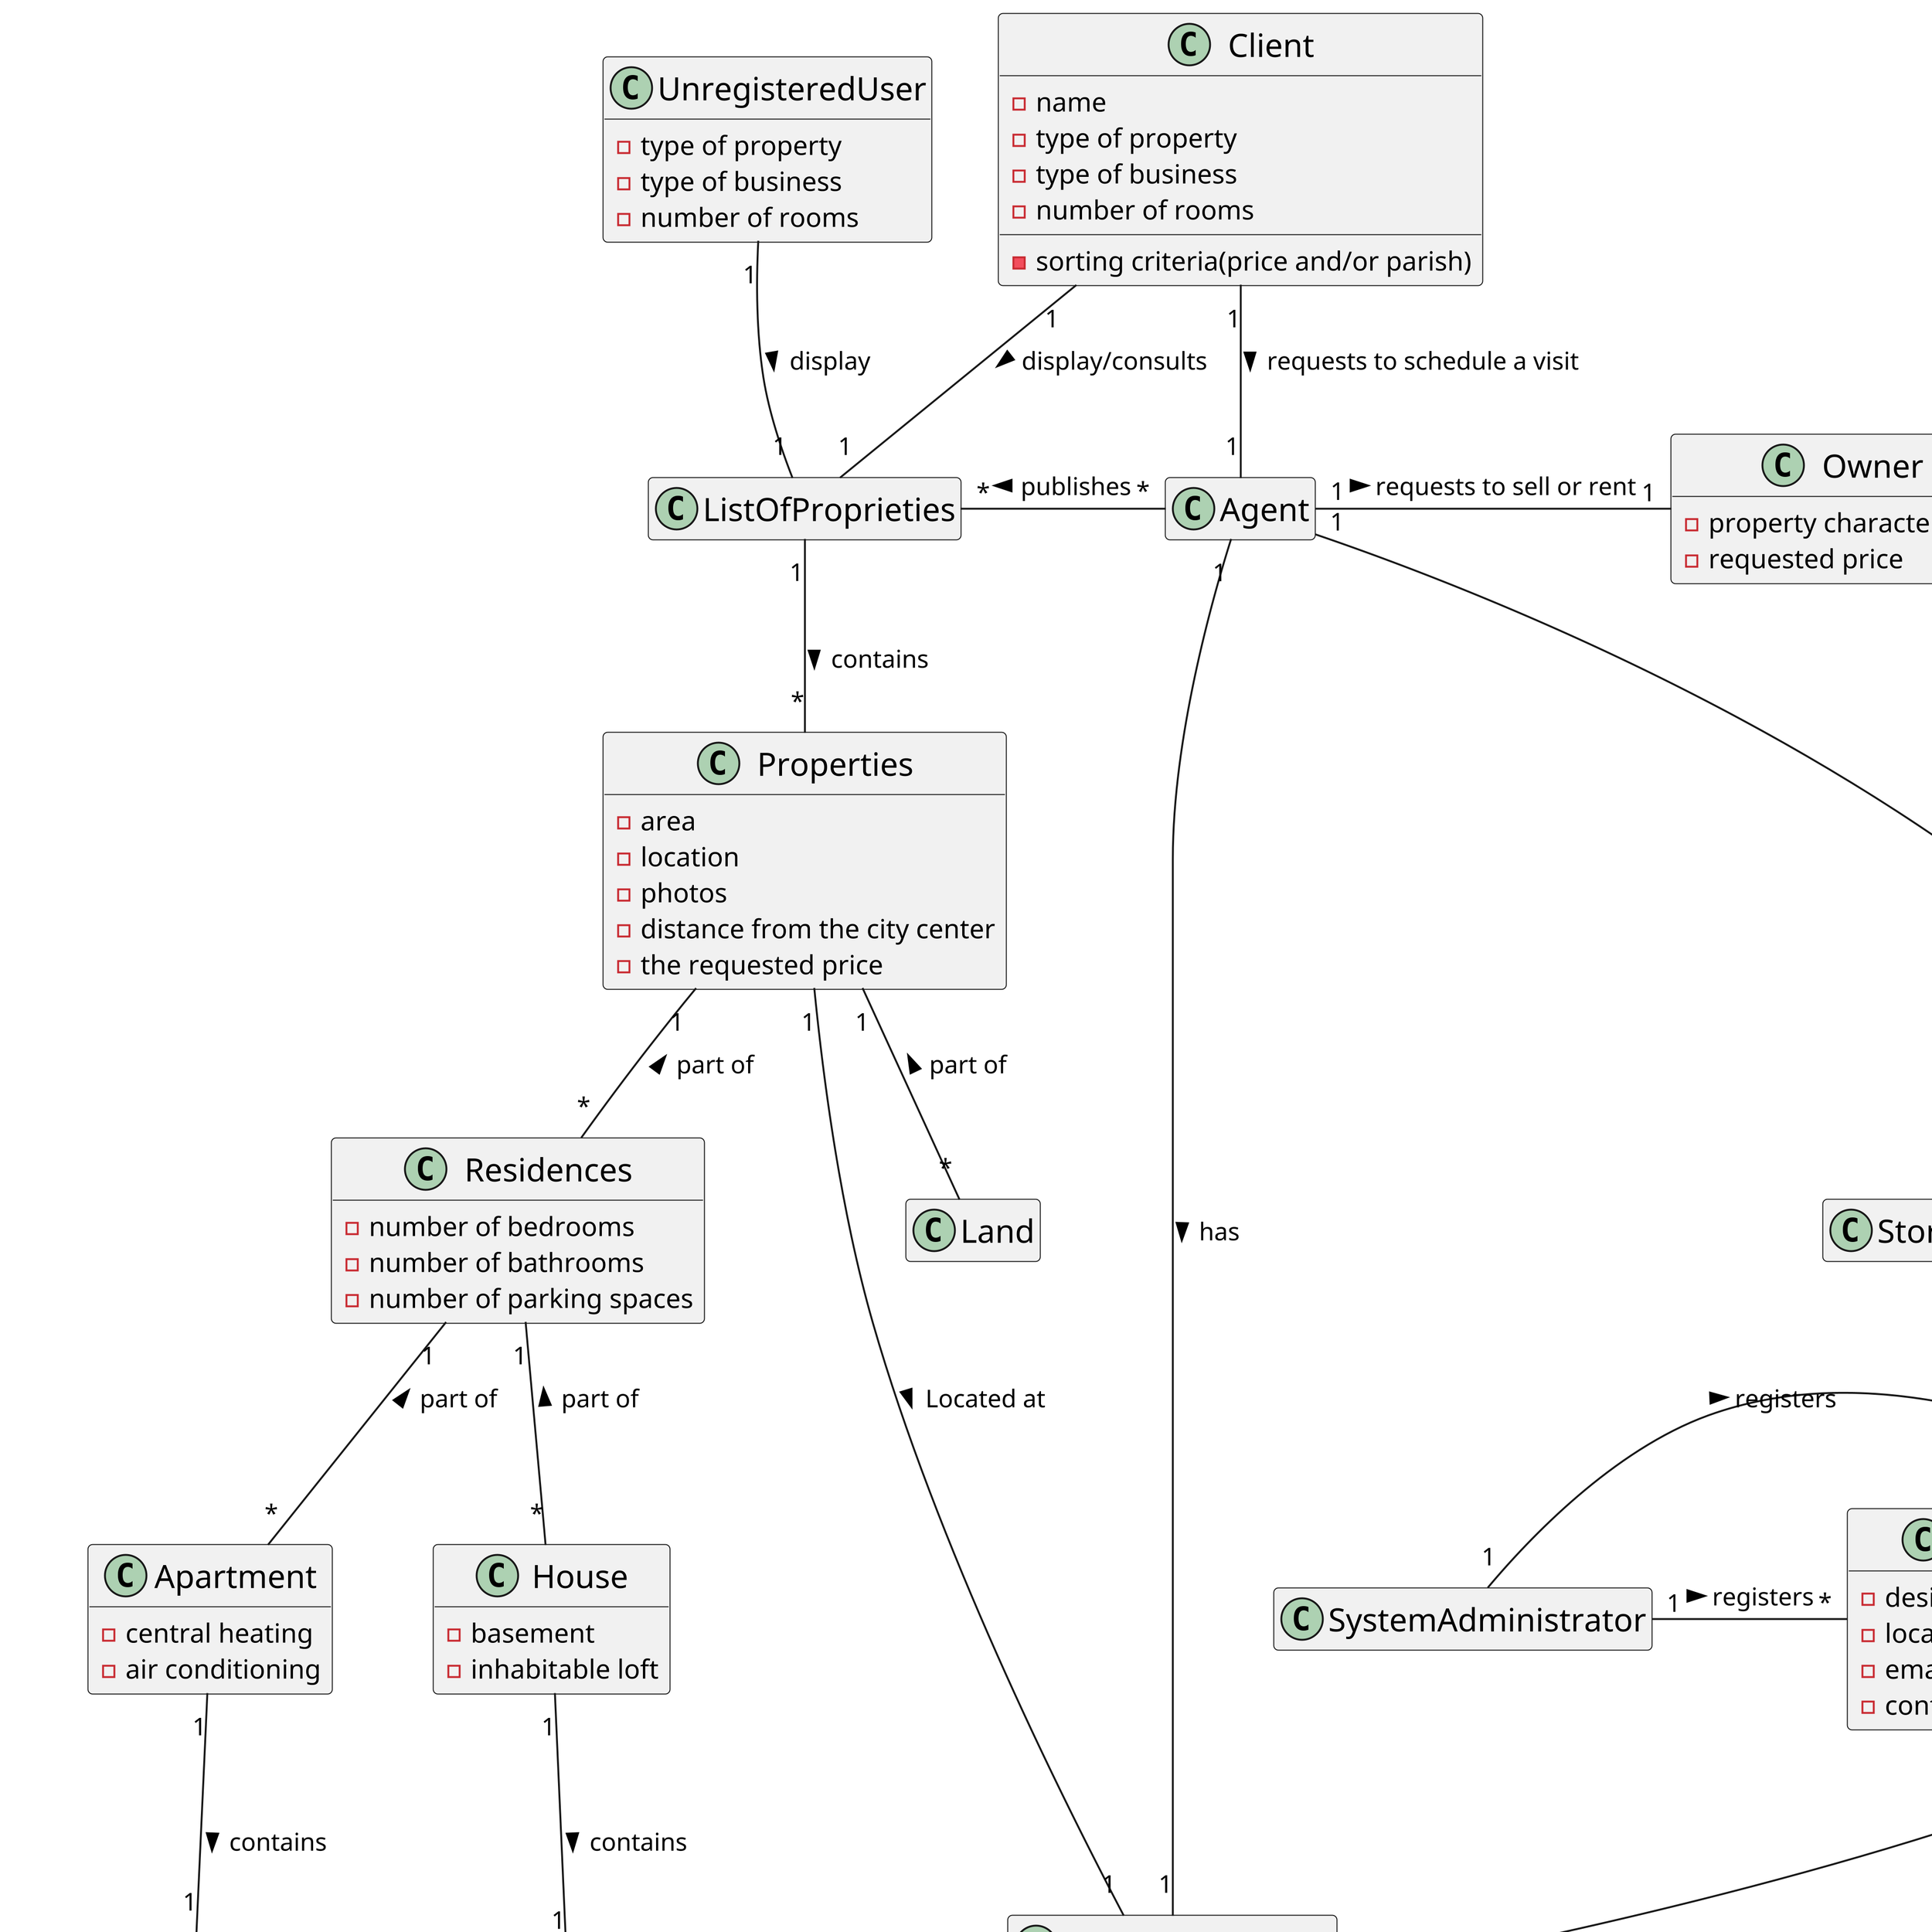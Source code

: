 @startuml

skinparam group 3.0
hide empty members
skinparam ClassFontSize 17
scale 4.0


class UnregisteredUser

class SystemAdministrator

class Agent

class Store

class StoreManager

class Owner

class StoreNetworkManager

class ListOfProprieties

class Client

class Apartment

class House

class Land

class AvailableEquipment

class SunExposure

class LocationOrAdress

class Employee

class Properties

class Residences


class SystemAdministrator{
}

class Employee{
-name
-id
-number
-agency
-tax number
-role
}

class Agent{

}

class Store{
-designation
-location
-email
-contact number
}

class StoreManager{

}


class Owner{
-property characteristics
-requested price
}

class StoreNetworkManager{
}

class Client{
-name
-type of property
-type of business
-number of rooms
-sorting criteria(price and/or parish)
}


class ListOfProprieties{
}

class Apartment{

-central heating
-air conditioning
}

class House{
-basement
-inhabitable loft
}

class Land{
}

class AvailableEquipment{
-central heating
-air conditioning
}

class SunExposure{
-regions
}


class LocationOrAdress{
-street
-adressExtension
-zipCode
}

class Properties{
-area
-location
-photos
-distance from the city center
-the requested price
}

class Residences{
-number of bedrooms
-number of bathrooms
-number of parking spaces
}

class UnregisteredUser{
-type of property
-type of business
-number of rooms
}

'Properties
ListOfProprieties "1" -- "*" Properties: contains >

Properties "1" -- "*" Land : part of <
Properties "1" -- "*" Residences : part of <
Residences "1" -- "*" House : part of <
Residences "1" -- "*" Apartment : part of <
House "1" -- "1" SunExposure : contains >
Apartment "1" -- "1" AvailableEquipment : contains >

Properties"1" - "1" LocationOrAdress : Located at >

Agent"1" - "1" LocationOrAdress : has >

Agent"1" ---- "1" Employee : is an >

Employee"1" -- "1" LocationOrAdress: has >

StoreNetworkManager"1" -- "1" Employee: is a >

Employee"*" -- "1" StoreManager: manages <

SystemAdministrator"1" - "*" Store: registers >

Store"1" - "*" Employee: works in <

SystemAdministrator"1" - "*" Employee: registers >

StoreNetworkManager"1" -- "*" Store: manages >

ListOfProprieties "*" - "*" Agent: publishes <

Agent"1" - "1" Owner : requests to sell or rent >

Client"1" -- "1" Agent : requests to schedule a visit >

Client"1" -- "1" ListOfProprieties : display/consults >

UnregisteredUser"1" -- "1" ListOfProprieties : display >


@enduml